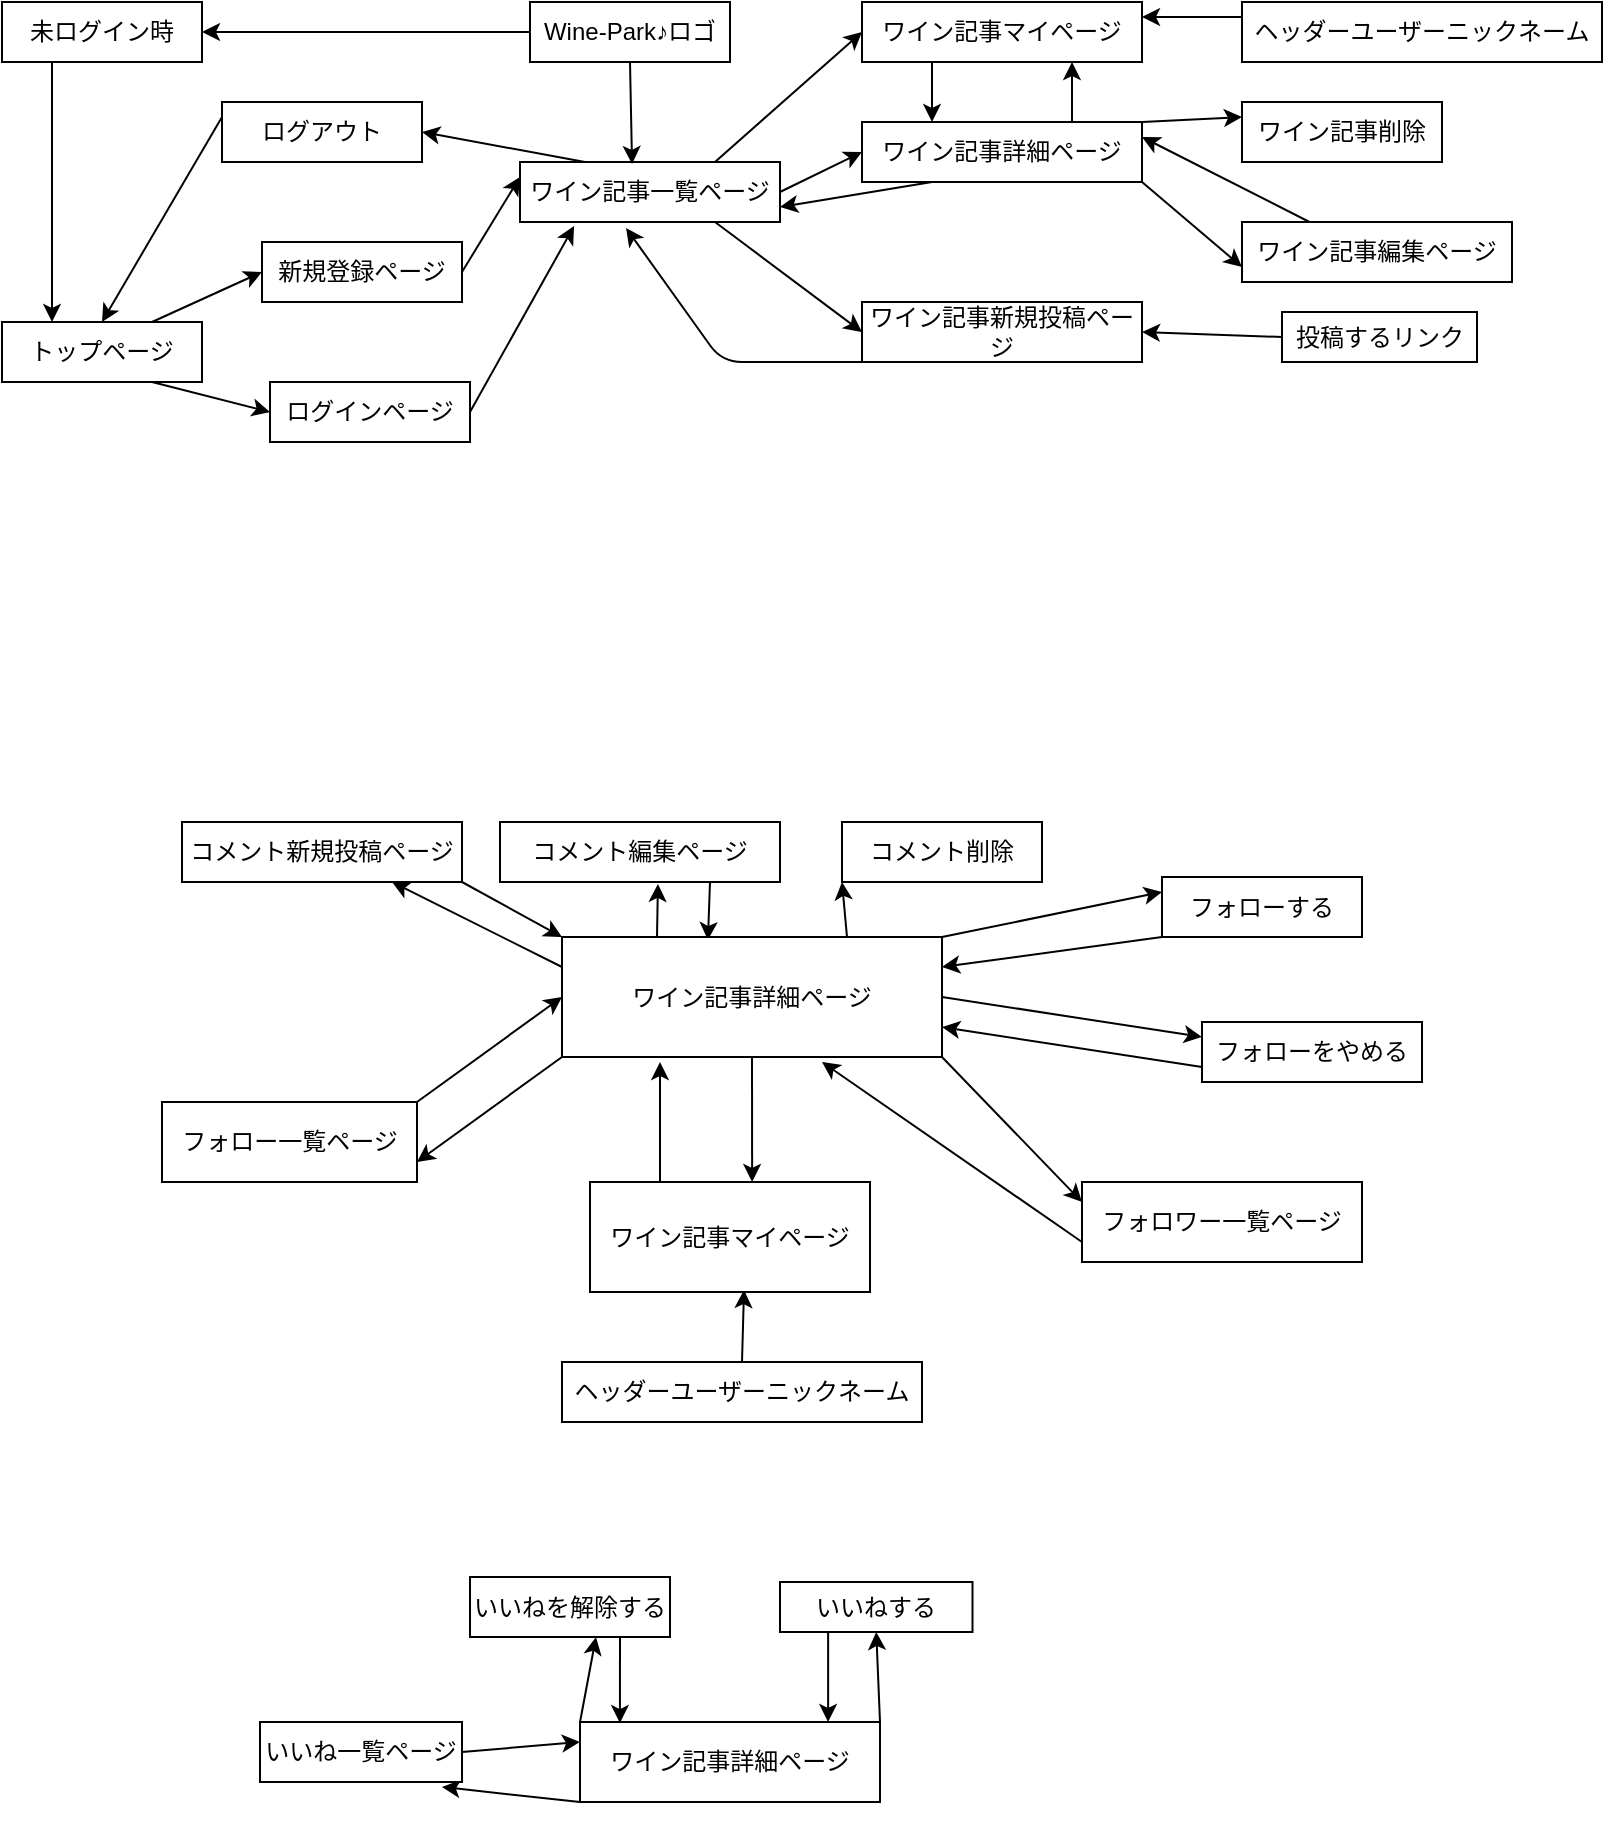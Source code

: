 <mxfile>
    <diagram id="KcuBEYPloT3iRKZsBtls" name="ページ1">
        <mxGraphModel dx="394" dy="520" grid="1" gridSize="10" guides="1" tooltips="1" connect="1" arrows="1" fold="1" page="1" pageScale="1" pageWidth="827" pageHeight="1169" math="0" shadow="0">
            <root>
                <mxCell id="0"/>
                <mxCell id="1" parent="0"/>
                <mxCell id="136" style="edgeStyle=none;html=1;exitX=1;exitY=0.5;exitDx=0;exitDy=0;entryX=0.208;entryY=1.067;entryDx=0;entryDy=0;entryPerimeter=0;" parent="1" source="2" target="10" edge="1">
                    <mxGeometry relative="1" as="geometry"/>
                </mxCell>
                <mxCell id="2" value="ログインページ" style="whiteSpace=wrap;html=1;align=center;" parent="1" vertex="1">
                    <mxGeometry x="184" y="300" width="100" height="30" as="geometry"/>
                </mxCell>
                <mxCell id="128" style="edgeStyle=none;html=1;exitX=0.75;exitY=0;exitDx=0;exitDy=0;entryX=0;entryY=0.5;entryDx=0;entryDy=0;" parent="1" source="4" target="6" edge="1">
                    <mxGeometry relative="1" as="geometry"/>
                </mxCell>
                <mxCell id="129" style="edgeStyle=none;html=1;exitX=0.75;exitY=1;exitDx=0;exitDy=0;entryX=0;entryY=0.5;entryDx=0;entryDy=0;" parent="1" source="4" target="2" edge="1">
                    <mxGeometry relative="1" as="geometry"/>
                </mxCell>
                <mxCell id="4" value="トップページ" style="whiteSpace=wrap;html=1;align=center;" parent="1" vertex="1">
                    <mxGeometry x="50" y="270" width="100" height="30" as="geometry"/>
                </mxCell>
                <mxCell id="5" style="edgeStyle=none;html=1;entryX=1;entryY=0.5;entryDx=0;entryDy=0;" parent="1" edge="1">
                    <mxGeometry relative="1" as="geometry">
                        <mxPoint x="270" y="270" as="sourcePoint"/>
                        <mxPoint x="270" y="270" as="targetPoint"/>
                    </mxGeometry>
                </mxCell>
                <mxCell id="131" style="edgeStyle=none;html=1;exitX=1;exitY=0.5;exitDx=0;exitDy=0;entryX=0;entryY=0.25;entryDx=0;entryDy=0;" parent="1" source="6" target="10" edge="1">
                    <mxGeometry relative="1" as="geometry"/>
                </mxCell>
                <mxCell id="6" value="新規登録ページ" style="whiteSpace=wrap;html=1;align=center;" parent="1" vertex="1">
                    <mxGeometry x="180" y="230" width="100" height="30" as="geometry"/>
                </mxCell>
                <mxCell id="138" style="edgeStyle=none;html=1;exitX=0.75;exitY=0;exitDx=0;exitDy=0;entryX=0;entryY=0.5;entryDx=0;entryDy=0;" parent="1" source="10" target="46" edge="1">
                    <mxGeometry relative="1" as="geometry"/>
                </mxCell>
                <mxCell id="140" style="edgeStyle=none;html=1;exitX=1;exitY=0.5;exitDx=0;exitDy=0;entryX=0;entryY=0.5;entryDx=0;entryDy=0;" parent="1" source="10" target="22" edge="1">
                    <mxGeometry relative="1" as="geometry"/>
                </mxCell>
                <mxCell id="147" style="edgeStyle=none;html=1;exitX=0.25;exitY=0;exitDx=0;exitDy=0;entryX=1;entryY=0.5;entryDx=0;entryDy=0;" parent="1" source="10" target="146" edge="1">
                    <mxGeometry relative="1" as="geometry"/>
                </mxCell>
                <mxCell id="149" style="edgeStyle=none;html=1;exitX=0.75;exitY=1;exitDx=0;exitDy=0;entryX=0;entryY=0.5;entryDx=0;entryDy=0;" parent="1" source="10" target="47" edge="1">
                    <mxGeometry relative="1" as="geometry"/>
                </mxCell>
                <mxCell id="10" value="ワイン記事一覧ページ" style="whiteSpace=wrap;html=1;align=center;" parent="1" vertex="1">
                    <mxGeometry x="309" y="190" width="130" height="30" as="geometry"/>
                </mxCell>
                <mxCell id="143" style="edgeStyle=none;html=1;exitX=0.75;exitY=0;exitDx=0;exitDy=0;entryX=0.75;entryY=1;entryDx=0;entryDy=0;" parent="1" source="22" target="46" edge="1">
                    <mxGeometry relative="1" as="geometry"/>
                </mxCell>
                <mxCell id="152" style="edgeStyle=none;html=1;exitX=1;exitY=0;exitDx=0;exitDy=0;entryX=0;entryY=0.25;entryDx=0;entryDy=0;" parent="1" source="22" target="55" edge="1">
                    <mxGeometry relative="1" as="geometry"/>
                </mxCell>
                <mxCell id="154" style="edgeStyle=none;html=1;exitX=1;exitY=1;exitDx=0;exitDy=0;entryX=0;entryY=0.75;entryDx=0;entryDy=0;" parent="1" source="22" target="54" edge="1">
                    <mxGeometry relative="1" as="geometry"/>
                </mxCell>
                <mxCell id="155" style="edgeStyle=none;html=1;exitX=0.25;exitY=1;exitDx=0;exitDy=0;entryX=1;entryY=0.75;entryDx=0;entryDy=0;" parent="1" source="22" target="10" edge="1">
                    <mxGeometry relative="1" as="geometry"/>
                </mxCell>
                <mxCell id="22" value="ワイン記事詳細ページ" style="whiteSpace=wrap;html=1;align=center;" parent="1" vertex="1">
                    <mxGeometry x="480" y="170" width="140" height="30" as="geometry"/>
                </mxCell>
                <mxCell id="144" style="edgeStyle=none;html=1;exitX=0.25;exitY=1;exitDx=0;exitDy=0;entryX=0.25;entryY=0;entryDx=0;entryDy=0;" parent="1" source="46" target="22" edge="1">
                    <mxGeometry relative="1" as="geometry"/>
                </mxCell>
                <mxCell id="46" value="ワイン記事マイページ" style="whiteSpace=wrap;html=1;align=center;" parent="1" vertex="1">
                    <mxGeometry x="480" y="110" width="140" height="30" as="geometry"/>
                </mxCell>
                <mxCell id="157" style="edgeStyle=none;html=1;exitX=0.25;exitY=1;exitDx=0;exitDy=0;entryX=0.408;entryY=1.1;entryDx=0;entryDy=0;entryPerimeter=0;" parent="1" source="47" target="10" edge="1">
                    <mxGeometry relative="1" as="geometry">
                        <Array as="points">
                            <mxPoint x="410" y="290"/>
                        </Array>
                    </mxGeometry>
                </mxCell>
                <mxCell id="47" value="ワイン記事新規投稿ページ" style="whiteSpace=wrap;html=1;align=center;" parent="1" vertex="1">
                    <mxGeometry x="480" y="260" width="140" height="30" as="geometry"/>
                </mxCell>
                <mxCell id="153" style="edgeStyle=none;html=1;exitX=0.25;exitY=0;exitDx=0;exitDy=0;entryX=1;entryY=0.25;entryDx=0;entryDy=0;" parent="1" source="54" target="22" edge="1">
                    <mxGeometry relative="1" as="geometry"/>
                </mxCell>
                <mxCell id="54" value="ワイン記事編集ページ" style="whiteSpace=wrap;html=1;align=center;" parent="1" vertex="1">
                    <mxGeometry x="670" y="220" width="135" height="30" as="geometry"/>
                </mxCell>
                <mxCell id="55" value="ワイン記事削除" style="whiteSpace=wrap;html=1;align=center;" parent="1" vertex="1">
                    <mxGeometry x="670" y="160" width="100" height="30" as="geometry"/>
                </mxCell>
                <mxCell id="180" style="edgeStyle=none;html=1;exitX=1;exitY=1;exitDx=0;exitDy=0;entryX=0;entryY=0;entryDx=0;entryDy=0;" parent="1" source="56" target="63" edge="1">
                    <mxGeometry relative="1" as="geometry"/>
                </mxCell>
                <mxCell id="56" value="コメント新規投稿ページ" style="whiteSpace=wrap;html=1;align=center;" parent="1" vertex="1">
                    <mxGeometry x="140" y="520" width="140" height="30" as="geometry"/>
                </mxCell>
                <mxCell id="173" style="edgeStyle=none;html=1;exitX=0.75;exitY=1;exitDx=0;exitDy=0;entryX=0.384;entryY=0.025;entryDx=0;entryDy=0;entryPerimeter=0;" parent="1" source="57" target="63" edge="1">
                    <mxGeometry relative="1" as="geometry"/>
                </mxCell>
                <mxCell id="57" value="コメント編集ページ" style="whiteSpace=wrap;html=1;align=center;" parent="1" vertex="1">
                    <mxGeometry x="299" y="520" width="140" height="30" as="geometry"/>
                </mxCell>
                <mxCell id="167" style="edgeStyle=none;html=1;exitX=0.5;exitY=1;exitDx=0;exitDy=0;entryX=0.579;entryY=0;entryDx=0;entryDy=0;entryPerimeter=0;" parent="1" source="63" target="119" edge="1">
                    <mxGeometry relative="1" as="geometry"/>
                </mxCell>
                <mxCell id="169" style="edgeStyle=none;html=1;exitX=0.75;exitY=0;exitDx=0;exitDy=0;entryX=0;entryY=1;entryDx=0;entryDy=0;" parent="1" source="63" target="58" edge="1">
                    <mxGeometry relative="1" as="geometry"/>
                </mxCell>
                <mxCell id="172" style="edgeStyle=none;html=1;exitX=0.25;exitY=0;exitDx=0;exitDy=0;entryX=0.564;entryY=1.033;entryDx=0;entryDy=0;entryPerimeter=0;" parent="1" source="63" target="57" edge="1">
                    <mxGeometry relative="1" as="geometry"/>
                </mxCell>
                <mxCell id="174" style="edgeStyle=none;html=1;exitX=1;exitY=0;exitDx=0;exitDy=0;entryX=0;entryY=0.25;entryDx=0;entryDy=0;" parent="1" source="63" target="116" edge="1">
                    <mxGeometry relative="1" as="geometry"/>
                </mxCell>
                <mxCell id="176" style="edgeStyle=none;html=1;exitX=1;exitY=0.5;exitDx=0;exitDy=0;entryX=0;entryY=0.25;entryDx=0;entryDy=0;" parent="1" source="63" target="114" edge="1">
                    <mxGeometry relative="1" as="geometry"/>
                </mxCell>
                <mxCell id="178" style="edgeStyle=none;html=1;exitX=1;exitY=1;exitDx=0;exitDy=0;entryX=0;entryY=0.25;entryDx=0;entryDy=0;" parent="1" source="63" target="115" edge="1">
                    <mxGeometry relative="1" as="geometry"/>
                </mxCell>
                <mxCell id="181" style="edgeStyle=none;html=1;exitX=0;exitY=0.25;exitDx=0;exitDy=0;entryX=0.75;entryY=1;entryDx=0;entryDy=0;" parent="1" source="63" target="56" edge="1">
                    <mxGeometry relative="1" as="geometry"/>
                </mxCell>
                <mxCell id="183" style="edgeStyle=none;html=1;exitX=0;exitY=1;exitDx=0;exitDy=0;entryX=1;entryY=0.75;entryDx=0;entryDy=0;" parent="1" source="63" target="117" edge="1">
                    <mxGeometry relative="1" as="geometry"/>
                </mxCell>
                <mxCell id="63" value="ワイン記事詳細ページ" style="whiteSpace=wrap;html=1;align=center;" parent="1" vertex="1">
                    <mxGeometry x="330" y="577.5" width="190" height="60" as="geometry"/>
                </mxCell>
                <mxCell id="133" style="edgeStyle=none;html=1;exitX=0;exitY=0.5;exitDx=0;exitDy=0;entryX=1;entryY=0.5;entryDx=0;entryDy=0;" parent="1" source="97" target="99" edge="1">
                    <mxGeometry relative="1" as="geometry">
                        <mxPoint x="267.5" y="125" as="targetPoint"/>
                    </mxGeometry>
                </mxCell>
                <mxCell id="135" style="edgeStyle=none;html=1;exitX=0.5;exitY=1;exitDx=0;exitDy=0;entryX=0.431;entryY=0.033;entryDx=0;entryDy=0;entryPerimeter=0;" parent="1" source="97" target="10" edge="1">
                    <mxGeometry relative="1" as="geometry"/>
                </mxCell>
                <mxCell id="97" value="Wine-Park♪ロゴ" style="whiteSpace=wrap;html=1;align=center;" parent="1" vertex="1">
                    <mxGeometry x="314" y="110" width="100" height="30" as="geometry"/>
                </mxCell>
                <mxCell id="145" style="edgeStyle=none;html=1;exitX=0;exitY=0.25;exitDx=0;exitDy=0;entryX=1;entryY=0.25;entryDx=0;entryDy=0;" parent="1" source="103" target="46" edge="1">
                    <mxGeometry relative="1" as="geometry"/>
                </mxCell>
                <mxCell id="103" value="ヘッダーユーザーニックネーム" style="whiteSpace=wrap;html=1;align=center;" parent="1" vertex="1">
                    <mxGeometry x="670" y="110" width="180" height="30" as="geometry"/>
                </mxCell>
                <mxCell id="165" style="edgeStyle=none;html=1;exitX=0.5;exitY=0;exitDx=0;exitDy=0;entryX=0.55;entryY=0.982;entryDx=0;entryDy=0;entryPerimeter=0;" parent="1" source="108" target="119" edge="1">
                    <mxGeometry relative="1" as="geometry"/>
                </mxCell>
                <mxCell id="108" value="ヘッダーユーザーニックネーム" style="whiteSpace=wrap;html=1;align=center;" parent="1" vertex="1">
                    <mxGeometry x="330" y="790" width="180" height="30" as="geometry"/>
                </mxCell>
                <mxCell id="177" style="edgeStyle=none;html=1;exitX=0;exitY=0.75;exitDx=0;exitDy=0;entryX=1;entryY=0.75;entryDx=0;entryDy=0;" parent="1" source="114" target="63" edge="1">
                    <mxGeometry relative="1" as="geometry"/>
                </mxCell>
                <mxCell id="114" value="フォローをやめる" style="whiteSpace=wrap;html=1;align=center;" parent="1" vertex="1">
                    <mxGeometry x="650" y="620" width="110" height="30" as="geometry"/>
                </mxCell>
                <mxCell id="166" style="edgeStyle=none;html=1;exitX=0;exitY=0.75;exitDx=0;exitDy=0;" parent="1" source="115" edge="1">
                    <mxGeometry relative="1" as="geometry">
                        <mxPoint x="460" y="640" as="targetPoint"/>
                    </mxGeometry>
                </mxCell>
                <mxCell id="115" value="フォロワー一覧ページ" style="whiteSpace=wrap;html=1;align=center;" parent="1" vertex="1">
                    <mxGeometry x="590" y="700" width="140" height="40" as="geometry"/>
                </mxCell>
                <mxCell id="175" style="edgeStyle=none;html=1;exitX=0;exitY=1;exitDx=0;exitDy=0;entryX=1;entryY=0.25;entryDx=0;entryDy=0;" parent="1" source="116" target="63" edge="1">
                    <mxGeometry relative="1" as="geometry"/>
                </mxCell>
                <mxCell id="116" value="フォローする" style="whiteSpace=wrap;html=1;align=center;" parent="1" vertex="1">
                    <mxGeometry x="630" y="547.5" width="100" height="30" as="geometry"/>
                </mxCell>
                <mxCell id="182" style="edgeStyle=none;html=1;exitX=1;exitY=0;exitDx=0;exitDy=0;entryX=0;entryY=0.5;entryDx=0;entryDy=0;" parent="1" source="117" target="63" edge="1">
                    <mxGeometry relative="1" as="geometry"/>
                </mxCell>
                <mxCell id="117" value="フォロー一覧ページ" style="whiteSpace=wrap;html=1;align=center;" parent="1" vertex="1">
                    <mxGeometry x="130" y="660" width="127.5" height="40" as="geometry"/>
                </mxCell>
                <mxCell id="168" style="edgeStyle=none;html=1;exitX=0.25;exitY=0;exitDx=0;exitDy=0;" parent="1" source="119" edge="1">
                    <mxGeometry relative="1" as="geometry">
                        <mxPoint x="379" y="640" as="targetPoint"/>
                    </mxGeometry>
                </mxCell>
                <mxCell id="119" value="ワイン記事マイページ" style="whiteSpace=wrap;html=1;align=center;" parent="1" vertex="1">
                    <mxGeometry x="344" y="700" width="140" height="55" as="geometry"/>
                </mxCell>
                <mxCell id="130" style="edgeStyle=none;html=1;exitX=0.25;exitY=1;exitDx=0;exitDy=0;entryX=0.25;entryY=0;entryDx=0;entryDy=0;" parent="1" source="99" target="4" edge="1">
                    <mxGeometry relative="1" as="geometry"/>
                </mxCell>
                <mxCell id="99" value="未ログイン時" style="whiteSpace=wrap;html=1;align=center;" parent="1" vertex="1">
                    <mxGeometry x="50" y="110" width="100" height="30" as="geometry"/>
                </mxCell>
                <mxCell id="58" value="コメント削除" style="whiteSpace=wrap;html=1;align=center;" parent="1" vertex="1">
                    <mxGeometry x="470" y="520" width="100" height="30" as="geometry"/>
                </mxCell>
                <mxCell id="148" style="edgeStyle=none;html=1;exitX=0;exitY=0.25;exitDx=0;exitDy=0;entryX=0.5;entryY=0;entryDx=0;entryDy=0;" parent="1" source="146" target="4" edge="1">
                    <mxGeometry relative="1" as="geometry"/>
                </mxCell>
                <mxCell id="146" value="ログアウト" style="whiteSpace=wrap;html=1;align=center;" parent="1" vertex="1">
                    <mxGeometry x="160" y="160" width="100" height="30" as="geometry"/>
                </mxCell>
                <mxCell id="159" style="edgeStyle=none;html=1;exitX=0;exitY=0.5;exitDx=0;exitDy=0;entryX=1;entryY=0.5;entryDx=0;entryDy=0;" parent="1" source="158" target="47" edge="1">
                    <mxGeometry relative="1" as="geometry"/>
                </mxCell>
                <mxCell id="158" value="投稿するリンク" style="whiteSpace=wrap;html=1;align=center;" parent="1" vertex="1">
                    <mxGeometry x="690" y="265" width="97.5" height="25" as="geometry"/>
                </mxCell>
                <mxCell id="189" style="edgeStyle=none;html=1;exitX=0.25;exitY=1;exitDx=0;exitDy=0;entryX=0.827;entryY=0;entryDx=0;entryDy=0;entryPerimeter=0;" edge="1" parent="1" source="184" target="187">
                    <mxGeometry relative="1" as="geometry"/>
                </mxCell>
                <mxCell id="184" value="いいねする" style="whiteSpace=wrap;html=1;align=center;" vertex="1" parent="1">
                    <mxGeometry x="439" y="900" width="96.25" height="25" as="geometry"/>
                </mxCell>
                <mxCell id="191" style="edgeStyle=none;html=1;exitX=0.75;exitY=1;exitDx=0;exitDy=0;entryX=0.133;entryY=0.013;entryDx=0;entryDy=0;entryPerimeter=0;" edge="1" parent="1" source="185" target="187">
                    <mxGeometry relative="1" as="geometry"/>
                </mxCell>
                <mxCell id="185" value="いいねを解除する" style="whiteSpace=wrap;html=1;align=center;" vertex="1" parent="1">
                    <mxGeometry x="284" y="897.5" width="100" height="30" as="geometry"/>
                </mxCell>
                <mxCell id="188" style="edgeStyle=none;html=1;exitX=1;exitY=0;exitDx=0;exitDy=0;entryX=0.5;entryY=1;entryDx=0;entryDy=0;" edge="1" parent="1" source="187" target="184">
                    <mxGeometry relative="1" as="geometry"/>
                </mxCell>
                <mxCell id="190" style="edgeStyle=none;html=1;exitX=0;exitY=0;exitDx=0;exitDy=0;entryX=0.63;entryY=1;entryDx=0;entryDy=0;entryPerimeter=0;" edge="1" parent="1" source="187" target="185">
                    <mxGeometry relative="1" as="geometry">
                        <mxPoint x="340" y="940" as="targetPoint"/>
                    </mxGeometry>
                </mxCell>
                <mxCell id="194" style="edgeStyle=none;html=1;exitX=0;exitY=1;exitDx=0;exitDy=0;entryX=0.901;entryY=1.083;entryDx=0;entryDy=0;entryPerimeter=0;" edge="1" parent="1" source="187" target="192">
                    <mxGeometry relative="1" as="geometry"/>
                </mxCell>
                <mxCell id="187" value="ワイン記事詳細ページ" style="whiteSpace=wrap;html=1;align=center;" vertex="1" parent="1">
                    <mxGeometry x="339" y="970" width="150" height="40" as="geometry"/>
                </mxCell>
                <mxCell id="193" style="edgeStyle=none;html=1;exitX=1;exitY=0.5;exitDx=0;exitDy=0;entryX=0;entryY=0.25;entryDx=0;entryDy=0;" edge="1" parent="1" source="192" target="187">
                    <mxGeometry relative="1" as="geometry"/>
                </mxCell>
                <mxCell id="192" value="いいね一覧ページ" style="whiteSpace=wrap;html=1;align=center;" vertex="1" parent="1">
                    <mxGeometry x="179" y="970" width="101" height="30" as="geometry"/>
                </mxCell>
            </root>
        </mxGraphModel>
    </diagram>
</mxfile>